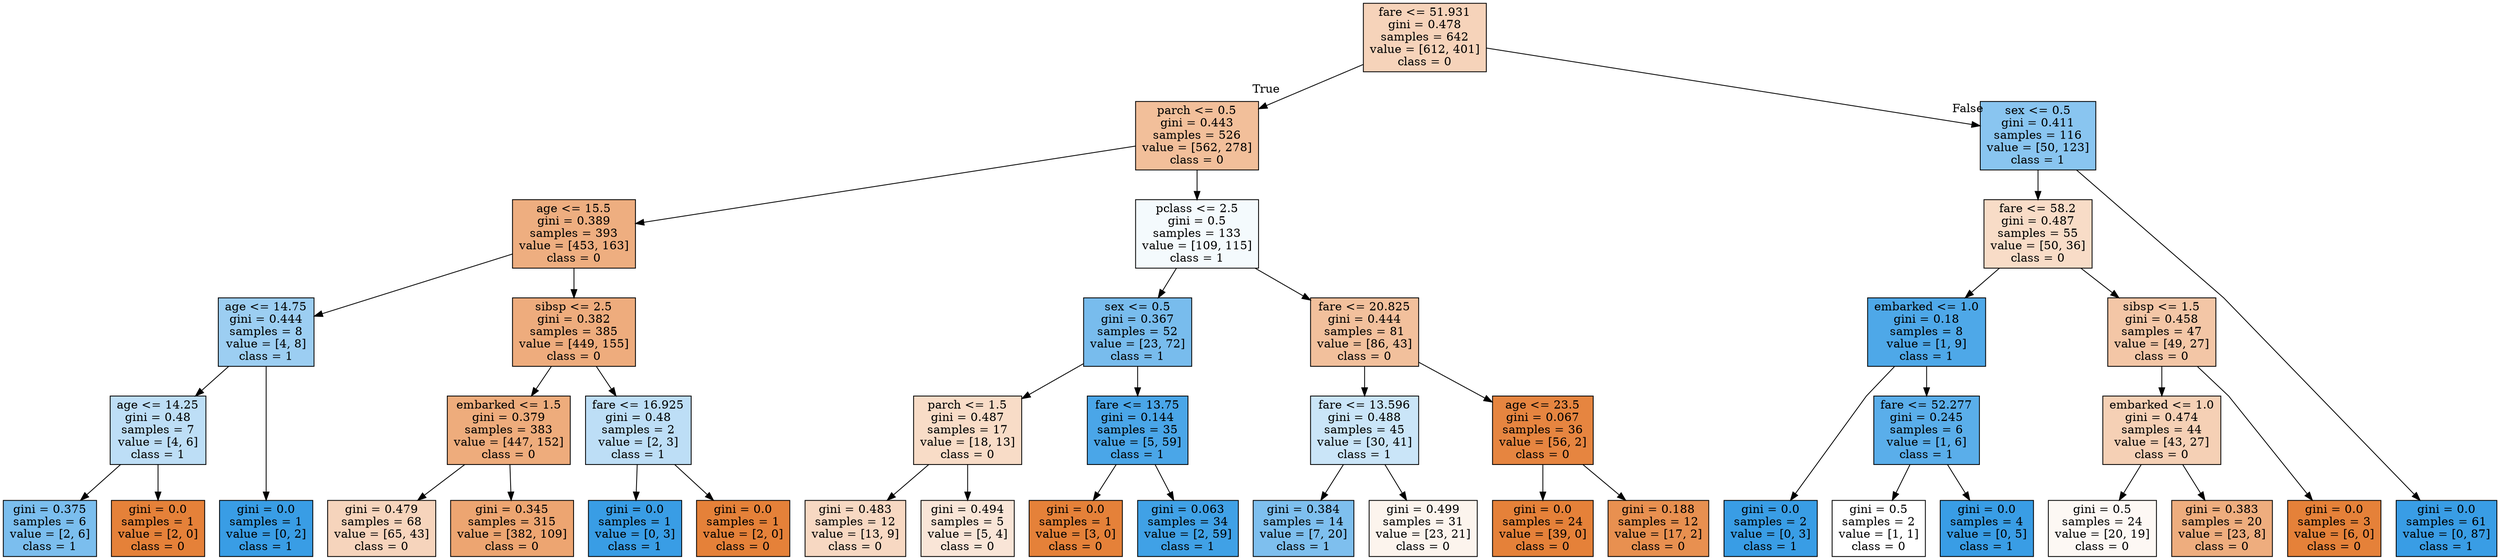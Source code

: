 digraph Tree {
node [shape=box, style="filled", color="black"] ;
graph [ranksep=equally, splines=polyline] ;
0 [label="fare <= 51.931\ngini = 0.478\nsamples = 642\nvalue = [612, 401]\nclass = 0", fillcolor="#e5813958"] ;
1 [label="parch <= 0.5\ngini = 0.443\nsamples = 526\nvalue = [562, 278]\nclass = 0", fillcolor="#e5813981"] ;
0 -> 1 [labeldistance=2.5, labelangle=45, headlabel="True"] ;
2 [label="age <= 15.5\ngini = 0.389\nsamples = 393\nvalue = [453, 163]\nclass = 0", fillcolor="#e58139a3"] ;
1 -> 2 ;
3 [label="age <= 14.75\ngini = 0.444\nsamples = 8\nvalue = [4, 8]\nclass = 1", fillcolor="#399de57f"] ;
2 -> 3 ;
4 [label="age <= 14.25\ngini = 0.48\nsamples = 7\nvalue = [4, 6]\nclass = 1", fillcolor="#399de555"] ;
3 -> 4 ;
5 [label="gini = 0.375\nsamples = 6\nvalue = [2, 6]\nclass = 1", fillcolor="#399de5aa"] ;
4 -> 5 ;
6 [label="gini = 0.0\nsamples = 1\nvalue = [2, 0]\nclass = 0", fillcolor="#e58139ff"] ;
4 -> 6 ;
7 [label="gini = 0.0\nsamples = 1\nvalue = [0, 2]\nclass = 1", fillcolor="#399de5ff"] ;
3 -> 7 ;
8 [label="sibsp <= 2.5\ngini = 0.382\nsamples = 385\nvalue = [449, 155]\nclass = 0", fillcolor="#e58139a7"] ;
2 -> 8 ;
9 [label="embarked <= 1.5\ngini = 0.379\nsamples = 383\nvalue = [447, 152]\nclass = 0", fillcolor="#e58139a8"] ;
8 -> 9 ;
10 [label="gini = 0.479\nsamples = 68\nvalue = [65, 43]\nclass = 0", fillcolor="#e5813956"] ;
9 -> 10 ;
11 [label="gini = 0.345\nsamples = 315\nvalue = [382, 109]\nclass = 0", fillcolor="#e58139b6"] ;
9 -> 11 ;
12 [label="fare <= 16.925\ngini = 0.48\nsamples = 2\nvalue = [2, 3]\nclass = 1", fillcolor="#399de555"] ;
8 -> 12 ;
13 [label="gini = 0.0\nsamples = 1\nvalue = [0, 3]\nclass = 1", fillcolor="#399de5ff"] ;
12 -> 13 ;
14 [label="gini = 0.0\nsamples = 1\nvalue = [2, 0]\nclass = 0", fillcolor="#e58139ff"] ;
12 -> 14 ;
15 [label="pclass <= 2.5\ngini = 0.5\nsamples = 133\nvalue = [109, 115]\nclass = 1", fillcolor="#399de50d"] ;
1 -> 15 ;
16 [label="sex <= 0.5\ngini = 0.367\nsamples = 52\nvalue = [23, 72]\nclass = 1", fillcolor="#399de5ae"] ;
15 -> 16 ;
17 [label="parch <= 1.5\ngini = 0.487\nsamples = 17\nvalue = [18, 13]\nclass = 0", fillcolor="#e5813947"] ;
16 -> 17 ;
18 [label="gini = 0.483\nsamples = 12\nvalue = [13, 9]\nclass = 0", fillcolor="#e581394e"] ;
17 -> 18 ;
19 [label="gini = 0.494\nsamples = 5\nvalue = [5, 4]\nclass = 0", fillcolor="#e5813933"] ;
17 -> 19 ;
20 [label="fare <= 13.75\ngini = 0.144\nsamples = 35\nvalue = [5, 59]\nclass = 1", fillcolor="#399de5e9"] ;
16 -> 20 ;
21 [label="gini = 0.0\nsamples = 1\nvalue = [3, 0]\nclass = 0", fillcolor="#e58139ff"] ;
20 -> 21 ;
22 [label="gini = 0.063\nsamples = 34\nvalue = [2, 59]\nclass = 1", fillcolor="#399de5f6"] ;
20 -> 22 ;
23 [label="fare <= 20.825\ngini = 0.444\nsamples = 81\nvalue = [86, 43]\nclass = 0", fillcolor="#e581397f"] ;
15 -> 23 ;
24 [label="fare <= 13.596\ngini = 0.488\nsamples = 45\nvalue = [30, 41]\nclass = 1", fillcolor="#399de544"] ;
23 -> 24 ;
25 [label="gini = 0.384\nsamples = 14\nvalue = [7, 20]\nclass = 1", fillcolor="#399de5a6"] ;
24 -> 25 ;
26 [label="gini = 0.499\nsamples = 31\nvalue = [23, 21]\nclass = 0", fillcolor="#e5813916"] ;
24 -> 26 ;
27 [label="age <= 23.5\ngini = 0.067\nsamples = 36\nvalue = [56, 2]\nclass = 0", fillcolor="#e58139f6"] ;
23 -> 27 ;
28 [label="gini = 0.0\nsamples = 24\nvalue = [39, 0]\nclass = 0", fillcolor="#e58139ff"] ;
27 -> 28 ;
29 [label="gini = 0.188\nsamples = 12\nvalue = [17, 2]\nclass = 0", fillcolor="#e58139e1"] ;
27 -> 29 ;
30 [label="sex <= 0.5\ngini = 0.411\nsamples = 116\nvalue = [50, 123]\nclass = 1", fillcolor="#399de597"] ;
0 -> 30 [labeldistance=2.5, labelangle=-45, headlabel="False"] ;
31 [label="fare <= 58.2\ngini = 0.487\nsamples = 55\nvalue = [50, 36]\nclass = 0", fillcolor="#e5813947"] ;
30 -> 31 ;
32 [label="embarked <= 1.0\ngini = 0.18\nsamples = 8\nvalue = [1, 9]\nclass = 1", fillcolor="#399de5e3"] ;
31 -> 32 ;
33 [label="gini = 0.0\nsamples = 2\nvalue = [0, 3]\nclass = 1", fillcolor="#399de5ff"] ;
32 -> 33 ;
34 [label="fare <= 52.277\ngini = 0.245\nsamples = 6\nvalue = [1, 6]\nclass = 1", fillcolor="#399de5d4"] ;
32 -> 34 ;
35 [label="gini = 0.5\nsamples = 2\nvalue = [1, 1]\nclass = 0", fillcolor="#e5813900"] ;
34 -> 35 ;
36 [label="gini = 0.0\nsamples = 4\nvalue = [0, 5]\nclass = 1", fillcolor="#399de5ff"] ;
34 -> 36 ;
37 [label="sibsp <= 1.5\ngini = 0.458\nsamples = 47\nvalue = [49, 27]\nclass = 0", fillcolor="#e5813972"] ;
31 -> 37 ;
38 [label="embarked <= 1.0\ngini = 0.474\nsamples = 44\nvalue = [43, 27]\nclass = 0", fillcolor="#e581395f"] ;
37 -> 38 ;
39 [label="gini = 0.5\nsamples = 24\nvalue = [20, 19]\nclass = 0", fillcolor="#e581390d"] ;
38 -> 39 ;
40 [label="gini = 0.383\nsamples = 20\nvalue = [23, 8]\nclass = 0", fillcolor="#e58139a6"] ;
38 -> 40 ;
41 [label="gini = 0.0\nsamples = 3\nvalue = [6, 0]\nclass = 0", fillcolor="#e58139ff"] ;
37 -> 41 ;
42 [label="gini = 0.0\nsamples = 61\nvalue = [0, 87]\nclass = 1", fillcolor="#399de5ff"] ;
30 -> 42 ;
{rank=same ; 0} ;
{rank=same ; 1; 30} ;
{rank=same ; 2; 15; 31} ;
{rank=same ; 3; 8; 16; 23; 32; 37} ;
{rank=same ; 4; 9; 12; 17; 20; 24; 27; 34; 38} ;
{rank=same ; 5; 6; 7; 10; 11; 13; 14; 18; 19; 21; 22; 25; 26; 28; 29; 33; 35; 36; 39; 40; 41; 42} ;
}